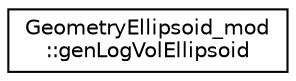 digraph "Graphical Class Hierarchy"
{
 // LATEX_PDF_SIZE
  edge [fontname="Helvetica",fontsize="10",labelfontname="Helvetica",labelfontsize="10"];
  node [fontname="Helvetica",fontsize="10",shape=record];
  rankdir="LR";
  Node0 [label="GeometryEllipsoid_mod\l::genLogVolEllipsoid",height=0.2,width=0.4,color="black", fillcolor="white", style="filled",URL="$interfaceGeometryEllipsoid__mod_1_1genLogVolEllipsoid.html",tooltip="Return the logarithm of the volume of an nd-dimensional hyper-ellipsoid."];
}
